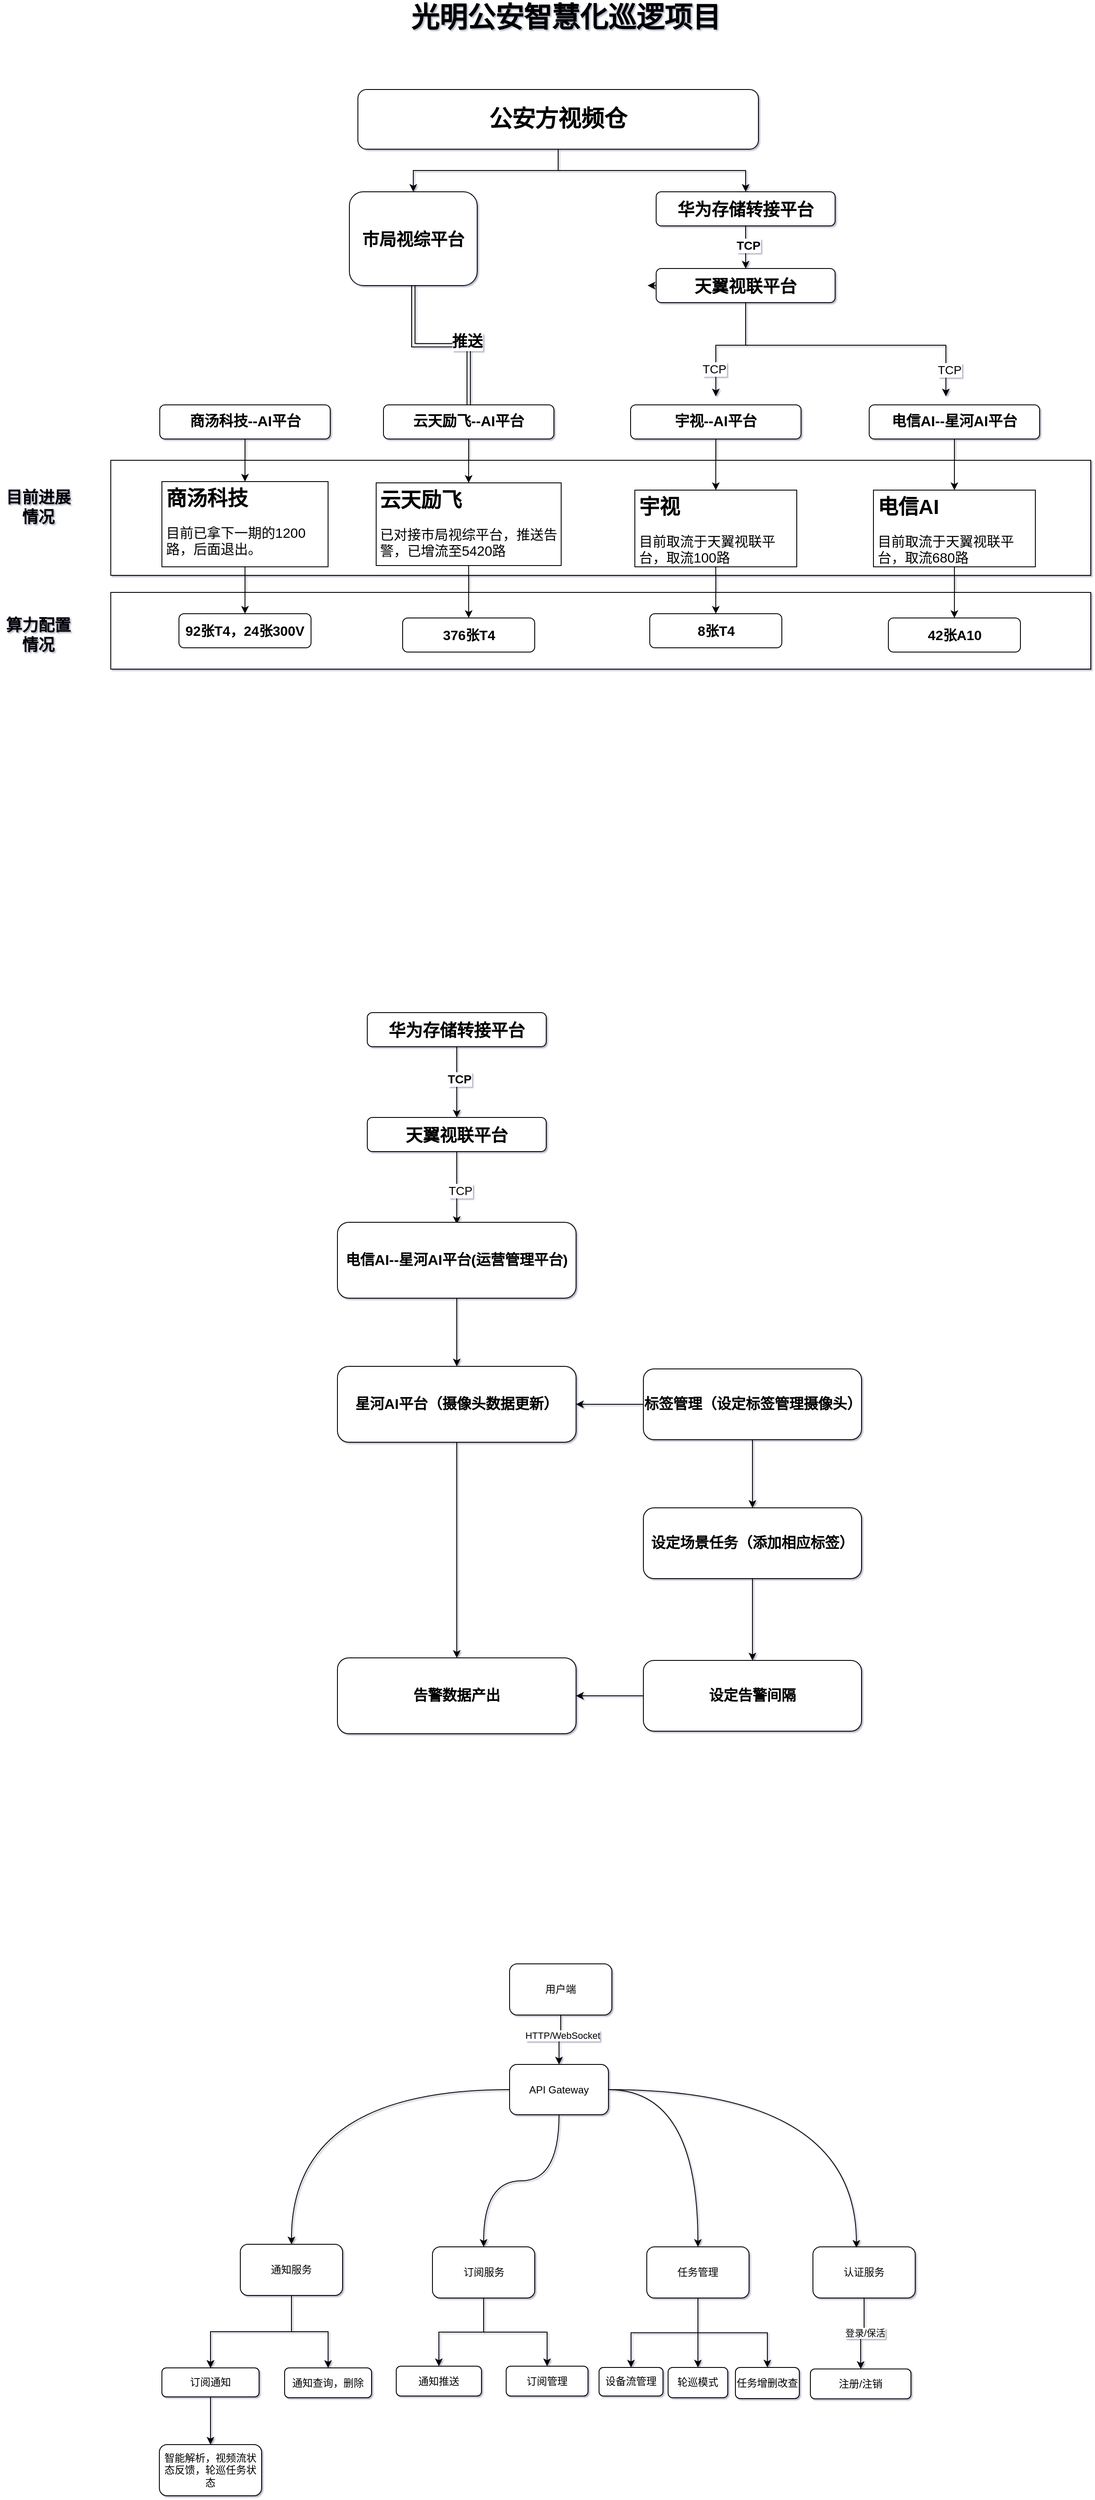 <mxfile version="26.2.14">
  <diagram name="第 1 页" id="-FlQ6AyEJ20d0pfmZKjM">
    <mxGraphModel dx="2158" dy="788" grid="0" gridSize="10" guides="1" tooltips="1" connect="1" arrows="1" fold="1" page="1" pageScale="1" pageWidth="827" pageHeight="1169" background="none" math="0" shadow="1">
      <root>
        <mxCell id="0" />
        <mxCell id="1" parent="0" />
        <mxCell id="sZ54RUxfmfb3yY-tl8Xp-23" value="" style="rounded=0;whiteSpace=wrap;html=1;" parent="1" vertex="1">
          <mxGeometry x="-120" y="595" width="1150" height="135" as="geometry" />
        </mxCell>
        <mxCell id="sZ54RUxfmfb3yY-tl8Xp-20" value="" style="rounded=0;whiteSpace=wrap;html=1;" parent="1" vertex="1">
          <mxGeometry x="-120" y="750" width="1150" height="90" as="geometry" />
        </mxCell>
        <mxCell id="sZ54RUxfmfb3yY-tl8Xp-1" value="&lt;b&gt;&lt;font style=&quot;font-size: 33px;&quot;&gt;光明公安智慧化巡逻项目&lt;/font&gt;&lt;/b&gt;" style="text;html=1;strokeColor=none;fillColor=none;align=center;verticalAlign=middle;whiteSpace=wrap;rounded=0;" parent="1" vertex="1">
          <mxGeometry x="124" y="60" width="580" height="30" as="geometry" />
        </mxCell>
        <mxCell id="sZ54RUxfmfb3yY-tl8Xp-39" style="edgeStyle=orthogonalEdgeStyle;rounded=0;orthogonalLoop=1;jettySize=auto;html=1;entryX=0.5;entryY=0;entryDx=0;entryDy=0;" parent="1" source="sZ54RUxfmfb3yY-tl8Xp-2" target="sZ54RUxfmfb3yY-tl8Xp-3" edge="1">
          <mxGeometry relative="1" as="geometry" />
        </mxCell>
        <mxCell id="sZ54RUxfmfb3yY-tl8Xp-40" style="edgeStyle=orthogonalEdgeStyle;rounded=0;orthogonalLoop=1;jettySize=auto;html=1;entryX=0.5;entryY=0;entryDx=0;entryDy=0;" parent="1" source="sZ54RUxfmfb3yY-tl8Xp-2" target="sZ54RUxfmfb3yY-tl8Xp-4" edge="1">
          <mxGeometry relative="1" as="geometry" />
        </mxCell>
        <mxCell id="sZ54RUxfmfb3yY-tl8Xp-2" value="&lt;b&gt;&lt;font style=&quot;font-size: 27px;&quot;&gt;公安方视频仓&lt;br&gt;&lt;/font&gt;&lt;/b&gt;" style="rounded=1;whiteSpace=wrap;html=1;" parent="1" vertex="1">
          <mxGeometry x="170" y="160" width="470" height="70" as="geometry" />
        </mxCell>
        <mxCell id="sZ54RUxfmfb3yY-tl8Xp-45" style="edgeStyle=orthogonalEdgeStyle;rounded=0;orthogonalLoop=1;jettySize=auto;html=1;entryX=0.5;entryY=0;entryDx=0;entryDy=0;shape=link;" parent="1" source="sZ54RUxfmfb3yY-tl8Xp-3" target="sZ54RUxfmfb3yY-tl8Xp-9" edge="1">
          <mxGeometry relative="1" as="geometry" />
        </mxCell>
        <mxCell id="sZ54RUxfmfb3yY-tl8Xp-47" value="&lt;b&gt;&lt;font style=&quot;font-size: 18px;&quot;&gt;推送&lt;/font&gt;&lt;/b&gt;" style="edgeLabel;html=1;align=center;verticalAlign=middle;resizable=0;points=[];" parent="sZ54RUxfmfb3yY-tl8Xp-45" vertex="1" connectable="0">
          <mxGeometry x="0.295" y="4" relative="1" as="geometry">
            <mxPoint as="offset" />
          </mxGeometry>
        </mxCell>
        <mxCell id="sZ54RUxfmfb3yY-tl8Xp-3" value="&lt;b&gt;&lt;font style=&quot;font-size: 20px;&quot;&gt;市局视综平台&lt;/font&gt;&lt;/b&gt;" style="rounded=1;whiteSpace=wrap;html=1;" parent="1" vertex="1">
          <mxGeometry x="160" y="280" width="150" height="110" as="geometry" />
        </mxCell>
        <mxCell id="sZ54RUxfmfb3yY-tl8Xp-34" value="" style="edgeStyle=orthogonalEdgeStyle;rounded=0;orthogonalLoop=1;jettySize=auto;html=1;" parent="1" source="sZ54RUxfmfb3yY-tl8Xp-4" target="sZ54RUxfmfb3yY-tl8Xp-5" edge="1">
          <mxGeometry relative="1" as="geometry" />
        </mxCell>
        <mxCell id="sZ54RUxfmfb3yY-tl8Xp-41" value="&lt;b&gt;&lt;font style=&quot;font-size: 14px;&quot;&gt;TCP&lt;/font&gt;&lt;/b&gt;" style="edgeLabel;html=1;align=center;verticalAlign=middle;resizable=0;points=[];" parent="sZ54RUxfmfb3yY-tl8Xp-34" vertex="1" connectable="0">
          <mxGeometry x="-0.097" y="3" relative="1" as="geometry">
            <mxPoint as="offset" />
          </mxGeometry>
        </mxCell>
        <mxCell id="sZ54RUxfmfb3yY-tl8Xp-4" value="&lt;b&gt;&lt;font style=&quot;font-size: 20px;&quot;&gt;华为存储转接平台&lt;/font&gt;&lt;/b&gt;" style="rounded=1;whiteSpace=wrap;html=1;" parent="1" vertex="1">
          <mxGeometry x="520" y="280" width="210" height="40" as="geometry" />
        </mxCell>
        <mxCell id="sZ54RUxfmfb3yY-tl8Xp-35" style="edgeStyle=orthogonalEdgeStyle;rounded=0;orthogonalLoop=1;jettySize=auto;html=1;" parent="1" source="sZ54RUxfmfb3yY-tl8Xp-5" edge="1">
          <mxGeometry relative="1" as="geometry">
            <mxPoint x="590" y="520" as="targetPoint" />
            <Array as="points">
              <mxPoint x="625" y="460" />
              <mxPoint x="590" y="460" />
            </Array>
          </mxGeometry>
        </mxCell>
        <mxCell id="sZ54RUxfmfb3yY-tl8Xp-42" value="&lt;font style=&quot;font-size: 14px;&quot;&gt;TCP&lt;/font&gt;" style="edgeLabel;html=1;align=center;verticalAlign=middle;resizable=0;points=[];" parent="sZ54RUxfmfb3yY-tl8Xp-35" vertex="1" connectable="0">
          <mxGeometry x="0.565" y="-2" relative="1" as="geometry">
            <mxPoint y="-1" as="offset" />
          </mxGeometry>
        </mxCell>
        <mxCell id="sZ54RUxfmfb3yY-tl8Xp-36" style="edgeStyle=orthogonalEdgeStyle;rounded=0;orthogonalLoop=1;jettySize=auto;html=1;" parent="1" source="sZ54RUxfmfb3yY-tl8Xp-5" edge="1">
          <mxGeometry relative="1" as="geometry">
            <mxPoint x="860" y="520" as="targetPoint" />
            <Array as="points">
              <mxPoint x="625" y="460" />
              <mxPoint x="860" y="460" />
            </Array>
          </mxGeometry>
        </mxCell>
        <mxCell id="sZ54RUxfmfb3yY-tl8Xp-43" value="&lt;font style=&quot;font-size: 14px;&quot;&gt;TCP&lt;/font&gt;" style="edgeLabel;html=1;align=center;verticalAlign=middle;resizable=0;points=[];" parent="sZ54RUxfmfb3yY-tl8Xp-36" vertex="1" connectable="0">
          <mxGeometry x="0.817" y="4" relative="1" as="geometry">
            <mxPoint as="offset" />
          </mxGeometry>
        </mxCell>
        <mxCell id="sZ54RUxfmfb3yY-tl8Xp-46" style="edgeStyle=orthogonalEdgeStyle;rounded=0;orthogonalLoop=1;jettySize=auto;html=1;exitX=0;exitY=0.5;exitDx=0;exitDy=0;" parent="1" source="sZ54RUxfmfb3yY-tl8Xp-5" edge="1">
          <mxGeometry relative="1" as="geometry">
            <mxPoint x="510" y="389.647" as="targetPoint" />
          </mxGeometry>
        </mxCell>
        <mxCell id="sZ54RUxfmfb3yY-tl8Xp-5" value="&lt;b&gt;&lt;font style=&quot;font-size: 20px;&quot;&gt;天翼视联平台&lt;/font&gt;&lt;/b&gt;" style="rounded=1;whiteSpace=wrap;html=1;" parent="1" vertex="1">
          <mxGeometry x="520" y="370" width="210" height="40" as="geometry" />
        </mxCell>
        <mxCell id="sZ54RUxfmfb3yY-tl8Xp-28" value="" style="edgeStyle=orthogonalEdgeStyle;rounded=0;orthogonalLoop=1;jettySize=auto;html=1;" parent="1" source="sZ54RUxfmfb3yY-tl8Xp-7" target="sZ54RUxfmfb3yY-tl8Xp-15" edge="1">
          <mxGeometry relative="1" as="geometry" />
        </mxCell>
        <mxCell id="sZ54RUxfmfb3yY-tl8Xp-7" value="&lt;b&gt;&lt;font style=&quot;font-size: 17px;&quot;&gt;电信AI--星河AI平台&lt;/font&gt;&lt;/b&gt;" style="rounded=1;whiteSpace=wrap;html=1;" parent="1" vertex="1">
          <mxGeometry x="770" y="530" width="200" height="40" as="geometry" />
        </mxCell>
        <mxCell id="sZ54RUxfmfb3yY-tl8Xp-27" value="" style="edgeStyle=orthogonalEdgeStyle;rounded=0;orthogonalLoop=1;jettySize=auto;html=1;" parent="1" source="sZ54RUxfmfb3yY-tl8Xp-8" target="sZ54RUxfmfb3yY-tl8Xp-14" edge="1">
          <mxGeometry relative="1" as="geometry" />
        </mxCell>
        <mxCell id="sZ54RUxfmfb3yY-tl8Xp-8" value="&lt;b&gt;&lt;font style=&quot;font-size: 17px;&quot;&gt;宇视--AI平台&lt;/font&gt;&lt;/b&gt;" style="rounded=1;whiteSpace=wrap;html=1;" parent="1" vertex="1">
          <mxGeometry x="490" y="530" width="200" height="40" as="geometry" />
        </mxCell>
        <mxCell id="sZ54RUxfmfb3yY-tl8Xp-26" value="" style="edgeStyle=orthogonalEdgeStyle;rounded=0;orthogonalLoop=1;jettySize=auto;html=1;" parent="1" source="sZ54RUxfmfb3yY-tl8Xp-9" target="sZ54RUxfmfb3yY-tl8Xp-13" edge="1">
          <mxGeometry relative="1" as="geometry" />
        </mxCell>
        <mxCell id="sZ54RUxfmfb3yY-tl8Xp-9" value="&lt;b style=&quot;border-color: var(--border-color);&quot;&gt;&lt;font style=&quot;border-color: var(--border-color); font-size: 17px;&quot;&gt;云天励飞--AI平台&lt;/font&gt;&lt;/b&gt;" style="rounded=1;whiteSpace=wrap;html=1;" parent="1" vertex="1">
          <mxGeometry x="200" y="530" width="200" height="40" as="geometry" />
        </mxCell>
        <mxCell id="sZ54RUxfmfb3yY-tl8Xp-25" style="edgeStyle=orthogonalEdgeStyle;rounded=0;orthogonalLoop=1;jettySize=auto;html=1;entryX=0.5;entryY=0;entryDx=0;entryDy=0;" parent="1" source="sZ54RUxfmfb3yY-tl8Xp-10" target="sZ54RUxfmfb3yY-tl8Xp-11" edge="1">
          <mxGeometry relative="1" as="geometry" />
        </mxCell>
        <mxCell id="sZ54RUxfmfb3yY-tl8Xp-10" value="&lt;b style=&quot;border-color: var(--border-color);&quot;&gt;&lt;font style=&quot;border-color: var(--border-color); font-size: 17px;&quot;&gt;商汤科技--AI平台&lt;/font&gt;&lt;/b&gt;" style="rounded=1;whiteSpace=wrap;html=1;" parent="1" vertex="1">
          <mxGeometry x="-62.5" y="530" width="200" height="40" as="geometry" />
        </mxCell>
        <mxCell id="sZ54RUxfmfb3yY-tl8Xp-30" value="" style="edgeStyle=orthogonalEdgeStyle;rounded=0;orthogonalLoop=1;jettySize=auto;html=1;" parent="1" source="sZ54RUxfmfb3yY-tl8Xp-11" target="sZ54RUxfmfb3yY-tl8Xp-19" edge="1">
          <mxGeometry relative="1" as="geometry" />
        </mxCell>
        <mxCell id="sZ54RUxfmfb3yY-tl8Xp-11" value="&lt;h1&gt;商汤科技&lt;/h1&gt;&lt;p&gt;&lt;font style=&quot;font-size: 16px;&quot;&gt;目前已拿下一期的1200路，后面退出。&lt;/font&gt;&lt;/p&gt;" style="text;html=1;strokeColor=default;fillColor=none;spacing=5;spacingTop=-20;whiteSpace=wrap;overflow=hidden;rounded=0;" parent="1" vertex="1">
          <mxGeometry x="-60" y="620" width="195" height="100" as="geometry" />
        </mxCell>
        <mxCell id="sZ54RUxfmfb3yY-tl8Xp-31" value="" style="edgeStyle=orthogonalEdgeStyle;rounded=0;orthogonalLoop=1;jettySize=auto;html=1;" parent="1" source="sZ54RUxfmfb3yY-tl8Xp-13" target="sZ54RUxfmfb3yY-tl8Xp-16" edge="1">
          <mxGeometry relative="1" as="geometry" />
        </mxCell>
        <mxCell id="sZ54RUxfmfb3yY-tl8Xp-13" value="&lt;h1&gt;云天励飞&lt;/h1&gt;&lt;p&gt;&lt;font style=&quot;font-size: 16px;&quot;&gt;已对接市局视综平台，推送告警，已增流至5420路&lt;/font&gt;&lt;/p&gt;" style="text;html=1;strokeColor=default;fillColor=none;spacing=5;spacingTop=-20;whiteSpace=wrap;overflow=hidden;rounded=0;" parent="1" vertex="1">
          <mxGeometry x="191.44" y="621.5" width="217.12" height="97" as="geometry" />
        </mxCell>
        <mxCell id="sZ54RUxfmfb3yY-tl8Xp-32" value="" style="edgeStyle=orthogonalEdgeStyle;rounded=0;orthogonalLoop=1;jettySize=auto;html=1;" parent="1" source="sZ54RUxfmfb3yY-tl8Xp-14" target="sZ54RUxfmfb3yY-tl8Xp-17" edge="1">
          <mxGeometry relative="1" as="geometry" />
        </mxCell>
        <mxCell id="sZ54RUxfmfb3yY-tl8Xp-14" value="&lt;h1&gt;宇视&lt;/h1&gt;&lt;p&gt;&lt;font style=&quot;font-size: 16px;&quot;&gt;目前取流于天翼视联平台，取流100路&lt;/font&gt;&lt;/p&gt;" style="text;html=1;strokeColor=default;fillColor=none;spacing=5;spacingTop=-20;whiteSpace=wrap;overflow=hidden;rounded=0;" parent="1" vertex="1">
          <mxGeometry x="495" y="630" width="190" height="90" as="geometry" />
        </mxCell>
        <mxCell id="sZ54RUxfmfb3yY-tl8Xp-33" value="" style="edgeStyle=orthogonalEdgeStyle;rounded=0;orthogonalLoop=1;jettySize=auto;html=1;" parent="1" source="sZ54RUxfmfb3yY-tl8Xp-15" target="sZ54RUxfmfb3yY-tl8Xp-18" edge="1">
          <mxGeometry relative="1" as="geometry" />
        </mxCell>
        <mxCell id="sZ54RUxfmfb3yY-tl8Xp-15" value="&lt;h1&gt;电信AI&lt;/h1&gt;&lt;p&gt;&lt;font style=&quot;font-size: 16px;&quot;&gt;目前取流于天翼视联平台，取流680路&lt;/font&gt;&lt;/p&gt;" style="text;html=1;strokeColor=default;fillColor=none;spacing=5;spacingTop=-20;whiteSpace=wrap;overflow=hidden;rounded=0;" parent="1" vertex="1">
          <mxGeometry x="775" y="630" width="190" height="90" as="geometry" />
        </mxCell>
        <mxCell id="sZ54RUxfmfb3yY-tl8Xp-16" value="&lt;font style=&quot;font-size: 16px;&quot;&gt;&lt;b&gt;376张T4&lt;/b&gt;&lt;/font&gt;" style="rounded=1;whiteSpace=wrap;html=1;" parent="1" vertex="1">
          <mxGeometry x="222.5" y="780" width="155" height="40" as="geometry" />
        </mxCell>
        <mxCell id="sZ54RUxfmfb3yY-tl8Xp-17" value="&lt;span style=&quot;font-size: 16px;&quot;&gt;&lt;b&gt;8张T4&lt;/b&gt;&lt;/span&gt;" style="rounded=1;whiteSpace=wrap;html=1;" parent="1" vertex="1">
          <mxGeometry x="512.5" y="775" width="155" height="40" as="geometry" />
        </mxCell>
        <mxCell id="sZ54RUxfmfb3yY-tl8Xp-18" value="&lt;font style=&quot;font-size: 16px;&quot;&gt;&lt;b&gt;42张A10&lt;/b&gt;&lt;/font&gt;" style="rounded=1;whiteSpace=wrap;html=1;" parent="1" vertex="1">
          <mxGeometry x="792.5" y="780" width="155" height="40" as="geometry" />
        </mxCell>
        <mxCell id="sZ54RUxfmfb3yY-tl8Xp-19" value="&lt;font style=&quot;font-size: 16px;&quot;&gt;&lt;b&gt;92张T4，24张300V&lt;/b&gt;&lt;/font&gt;" style="rounded=1;whiteSpace=wrap;html=1;" parent="1" vertex="1">
          <mxGeometry x="-40" y="775" width="155" height="40" as="geometry" />
        </mxCell>
        <mxCell id="sZ54RUxfmfb3yY-tl8Xp-21" value="&lt;b&gt;&lt;font style=&quot;font-size: 19px;&quot;&gt;算力配置情况&lt;/font&gt;&lt;/b&gt;" style="text;html=1;strokeColor=none;fillColor=none;align=center;verticalAlign=middle;whiteSpace=wrap;rounded=0;" parent="1" vertex="1">
          <mxGeometry x="-250" y="760" width="90" height="80" as="geometry" />
        </mxCell>
        <mxCell id="sZ54RUxfmfb3yY-tl8Xp-22" value="&lt;b&gt;&lt;font style=&quot;font-size: 19px;&quot;&gt;目前进展情况&lt;/font&gt;&lt;/b&gt;" style="text;html=1;strokeColor=none;fillColor=none;align=center;verticalAlign=middle;whiteSpace=wrap;rounded=0;" parent="1" vertex="1">
          <mxGeometry x="-250" y="610" width="90" height="80" as="geometry" />
        </mxCell>
        <mxCell id="9VAvsyy-LS5YoOSh_LqK-45" value="" style="edgeStyle=orthogonalEdgeStyle;rounded=0;orthogonalLoop=1;jettySize=auto;html=1;" parent="1" source="9VAvsyy-LS5YoOSh_LqK-47" target="9VAvsyy-LS5YoOSh_LqK-53" edge="1">
          <mxGeometry relative="1" as="geometry" />
        </mxCell>
        <mxCell id="9VAvsyy-LS5YoOSh_LqK-46" value="&lt;b&gt;&lt;font style=&quot;font-size: 14px;&quot;&gt;TCP&lt;/font&gt;&lt;/b&gt;" style="edgeLabel;html=1;align=center;verticalAlign=middle;resizable=0;points=[];" parent="9VAvsyy-LS5YoOSh_LqK-45" vertex="1" connectable="0">
          <mxGeometry x="-0.097" y="3" relative="1" as="geometry">
            <mxPoint as="offset" />
          </mxGeometry>
        </mxCell>
        <mxCell id="9VAvsyy-LS5YoOSh_LqK-47" value="&lt;b&gt;&lt;font style=&quot;font-size: 20px;&quot;&gt;华为存储转接平台&lt;/font&gt;&lt;/b&gt;" style="rounded=1;whiteSpace=wrap;html=1;" parent="1" vertex="1">
          <mxGeometry x="181" y="1243" width="210" height="40" as="geometry" />
        </mxCell>
        <mxCell id="9VAvsyy-LS5YoOSh_LqK-50" style="edgeStyle=orthogonalEdgeStyle;rounded=0;orthogonalLoop=1;jettySize=auto;html=1;" parent="1" source="9VAvsyy-LS5YoOSh_LqK-53" edge="1">
          <mxGeometry relative="1" as="geometry">
            <mxPoint x="286" y="1491" as="targetPoint" />
            <Array as="points">
              <mxPoint x="286" y="1483" />
            </Array>
          </mxGeometry>
        </mxCell>
        <mxCell id="9VAvsyy-LS5YoOSh_LqK-51" value="&lt;font style=&quot;font-size: 14px;&quot;&gt;TCP&lt;/font&gt;" style="edgeLabel;html=1;align=center;verticalAlign=middle;resizable=0;points=[];" parent="9VAvsyy-LS5YoOSh_LqK-50" vertex="1" connectable="0">
          <mxGeometry x="0.817" y="4" relative="1" as="geometry">
            <mxPoint y="-31" as="offset" />
          </mxGeometry>
        </mxCell>
        <mxCell id="9VAvsyy-LS5YoOSh_LqK-53" value="&lt;b&gt;&lt;font style=&quot;font-size: 20px;&quot;&gt;天翼视联平台&lt;/font&gt;&lt;/b&gt;" style="rounded=1;whiteSpace=wrap;html=1;" parent="1" vertex="1">
          <mxGeometry x="181" y="1366" width="210" height="40" as="geometry" />
        </mxCell>
        <mxCell id="9VAvsyy-LS5YoOSh_LqK-57" value="" style="edgeStyle=orthogonalEdgeStyle;rounded=0;orthogonalLoop=1;jettySize=auto;html=1;" parent="1" source="9VAvsyy-LS5YoOSh_LqK-54" target="9VAvsyy-LS5YoOSh_LqK-56" edge="1">
          <mxGeometry relative="1" as="geometry" />
        </mxCell>
        <mxCell id="9VAvsyy-LS5YoOSh_LqK-54" value="&lt;b&gt;&lt;font style=&quot;font-size: 17px;&quot;&gt;电信AI--星河AI平台(运营管理平台)&lt;/font&gt;&lt;/b&gt;" style="rounded=1;whiteSpace=wrap;html=1;" parent="1" vertex="1">
          <mxGeometry x="146" y="1489" width="280" height="89" as="geometry" />
        </mxCell>
        <mxCell id="9VAvsyy-LS5YoOSh_LqK-67" value="" style="edgeStyle=orthogonalEdgeStyle;rounded=0;orthogonalLoop=1;jettySize=auto;html=1;" parent="1" source="9VAvsyy-LS5YoOSh_LqK-56" target="9VAvsyy-LS5YoOSh_LqK-66" edge="1">
          <mxGeometry relative="1" as="geometry" />
        </mxCell>
        <mxCell id="9VAvsyy-LS5YoOSh_LqK-56" value="&lt;span style=&quot;font-size: 17px;&quot;&gt;&lt;b&gt;星河AI平台（摄像头数据更新）&lt;/b&gt;&lt;/span&gt;" style="rounded=1;whiteSpace=wrap;html=1;" parent="1" vertex="1">
          <mxGeometry x="146" y="1658" width="280" height="89" as="geometry" />
        </mxCell>
        <mxCell id="9VAvsyy-LS5YoOSh_LqK-61" value="" style="edgeStyle=orthogonalEdgeStyle;rounded=0;orthogonalLoop=1;jettySize=auto;html=1;" parent="1" source="9VAvsyy-LS5YoOSh_LqK-60" target="9VAvsyy-LS5YoOSh_LqK-56" edge="1">
          <mxGeometry relative="1" as="geometry" />
        </mxCell>
        <mxCell id="9VAvsyy-LS5YoOSh_LqK-63" value="" style="edgeStyle=orthogonalEdgeStyle;rounded=0;orthogonalLoop=1;jettySize=auto;html=1;" parent="1" source="9VAvsyy-LS5YoOSh_LqK-60" target="9VAvsyy-LS5YoOSh_LqK-62" edge="1">
          <mxGeometry relative="1" as="geometry" />
        </mxCell>
        <mxCell id="9VAvsyy-LS5YoOSh_LqK-60" value="&lt;span style=&quot;font-size: 17px;&quot;&gt;&lt;b&gt;标签管理（设定标签管理摄像头）&lt;/b&gt;&lt;/span&gt;" style="rounded=1;whiteSpace=wrap;html=1;" parent="1" vertex="1">
          <mxGeometry x="505" y="1661" width="256" height="83" as="geometry" />
        </mxCell>
        <mxCell id="9VAvsyy-LS5YoOSh_LqK-65" value="" style="edgeStyle=orthogonalEdgeStyle;rounded=0;orthogonalLoop=1;jettySize=auto;html=1;" parent="1" source="9VAvsyy-LS5YoOSh_LqK-62" target="9VAvsyy-LS5YoOSh_LqK-64" edge="1">
          <mxGeometry relative="1" as="geometry" />
        </mxCell>
        <mxCell id="9VAvsyy-LS5YoOSh_LqK-62" value="&lt;span style=&quot;font-size: 17px;&quot;&gt;&lt;b&gt;设定场景任务（添加相应标签）&lt;/b&gt;&lt;/span&gt;" style="rounded=1;whiteSpace=wrap;html=1;" parent="1" vertex="1">
          <mxGeometry x="505" y="1824" width="256" height="83" as="geometry" />
        </mxCell>
        <mxCell id="9VAvsyy-LS5YoOSh_LqK-68" value="" style="edgeStyle=orthogonalEdgeStyle;rounded=0;orthogonalLoop=1;jettySize=auto;html=1;" parent="1" source="9VAvsyy-LS5YoOSh_LqK-64" target="9VAvsyy-LS5YoOSh_LqK-66" edge="1">
          <mxGeometry relative="1" as="geometry" />
        </mxCell>
        <mxCell id="9VAvsyy-LS5YoOSh_LqK-64" value="&lt;span style=&quot;font-size: 17px;&quot;&gt;&lt;b&gt;设定告警间隔&lt;/b&gt;&lt;/span&gt;" style="rounded=1;whiteSpace=wrap;html=1;" parent="1" vertex="1">
          <mxGeometry x="505" y="2003" width="256" height="83" as="geometry" />
        </mxCell>
        <mxCell id="9VAvsyy-LS5YoOSh_LqK-66" value="&lt;span style=&quot;font-size: 17px;&quot;&gt;&lt;b&gt;告警数据产出&lt;/b&gt;&lt;/span&gt;" style="rounded=1;whiteSpace=wrap;html=1;" parent="1" vertex="1">
          <mxGeometry x="146" y="2000" width="280" height="89" as="geometry" />
        </mxCell>
        <mxCell id="dSR3jNI2SDN-VHp2QSge-4" value="" style="edgeStyle=orthogonalEdgeStyle;rounded=0;orthogonalLoop=1;jettySize=auto;html=1;" edge="1" parent="1" source="dSR3jNI2SDN-VHp2QSge-1" target="dSR3jNI2SDN-VHp2QSge-3">
          <mxGeometry relative="1" as="geometry" />
        </mxCell>
        <mxCell id="dSR3jNI2SDN-VHp2QSge-5" value="HTTP/WebSocket" style="edgeLabel;html=1;align=center;verticalAlign=middle;resizable=0;points=[];" vertex="1" connectable="0" parent="dSR3jNI2SDN-VHp2QSge-4">
          <mxGeometry x="-0.225" y="2" relative="1" as="geometry">
            <mxPoint as="offset" />
          </mxGeometry>
        </mxCell>
        <mxCell id="dSR3jNI2SDN-VHp2QSge-1" value="用户端" style="rounded=1;whiteSpace=wrap;html=1;" vertex="1" parent="1">
          <mxGeometry x="348" y="2359" width="120" height="60" as="geometry" />
        </mxCell>
        <mxCell id="dSR3jNI2SDN-VHp2QSge-21" style="edgeStyle=orthogonalEdgeStyle;rounded=0;orthogonalLoop=1;jettySize=auto;html=1;entryX=0.5;entryY=0;entryDx=0;entryDy=0;curved=1;" edge="1" parent="1" source="dSR3jNI2SDN-VHp2QSge-3" target="dSR3jNI2SDN-VHp2QSge-7">
          <mxGeometry relative="1" as="geometry" />
        </mxCell>
        <mxCell id="dSR3jNI2SDN-VHp2QSge-38" style="edgeStyle=orthogonalEdgeStyle;rounded=0;orthogonalLoop=1;jettySize=auto;html=1;curved=1;" edge="1" parent="1" source="dSR3jNI2SDN-VHp2QSge-3" target="dSR3jNI2SDN-VHp2QSge-17">
          <mxGeometry relative="1" as="geometry" />
        </mxCell>
        <mxCell id="dSR3jNI2SDN-VHp2QSge-39" style="edgeStyle=orthogonalEdgeStyle;rounded=0;orthogonalLoop=1;jettySize=auto;html=1;entryX=0.5;entryY=0;entryDx=0;entryDy=0;curved=1;" edge="1" parent="1" source="dSR3jNI2SDN-VHp2QSge-3" target="dSR3jNI2SDN-VHp2QSge-9">
          <mxGeometry relative="1" as="geometry" />
        </mxCell>
        <mxCell id="dSR3jNI2SDN-VHp2QSge-3" value="API Gateway" style="whiteSpace=wrap;html=1;rounded=1;" vertex="1" parent="1">
          <mxGeometry x="348" y="2477" width="116" height="59" as="geometry" />
        </mxCell>
        <mxCell id="dSR3jNI2SDN-VHp2QSge-23" value="" style="edgeStyle=orthogonalEdgeStyle;rounded=0;orthogonalLoop=1;jettySize=auto;html=1;" edge="1" parent="1" source="dSR3jNI2SDN-VHp2QSge-7" target="dSR3jNI2SDN-VHp2QSge-22">
          <mxGeometry relative="1" as="geometry" />
        </mxCell>
        <mxCell id="dSR3jNI2SDN-VHp2QSge-24" value="" style="edgeStyle=orthogonalEdgeStyle;rounded=0;orthogonalLoop=1;jettySize=auto;html=1;" edge="1" parent="1" source="dSR3jNI2SDN-VHp2QSge-7" target="dSR3jNI2SDN-VHp2QSge-22">
          <mxGeometry relative="1" as="geometry" />
        </mxCell>
        <mxCell id="dSR3jNI2SDN-VHp2QSge-26" style="edgeStyle=orthogonalEdgeStyle;rounded=0;orthogonalLoop=1;jettySize=auto;html=1;entryX=0.5;entryY=0;entryDx=0;entryDy=0;" edge="1" parent="1" source="dSR3jNI2SDN-VHp2QSge-7" target="dSR3jNI2SDN-VHp2QSge-25">
          <mxGeometry relative="1" as="geometry" />
        </mxCell>
        <mxCell id="dSR3jNI2SDN-VHp2QSge-7" value="通知服务" style="whiteSpace=wrap;html=1;rounded=1;" vertex="1" parent="1">
          <mxGeometry x="32" y="2688" width="120" height="60" as="geometry" />
        </mxCell>
        <mxCell id="dSR3jNI2SDN-VHp2QSge-28" value="" style="edgeStyle=orthogonalEdgeStyle;rounded=0;orthogonalLoop=1;jettySize=auto;html=1;" edge="1" parent="1" source="dSR3jNI2SDN-VHp2QSge-9" target="dSR3jNI2SDN-VHp2QSge-27">
          <mxGeometry relative="1" as="geometry" />
        </mxCell>
        <mxCell id="dSR3jNI2SDN-VHp2QSge-33" style="edgeStyle=orthogonalEdgeStyle;rounded=0;orthogonalLoop=1;jettySize=auto;html=1;" edge="1" parent="1" source="dSR3jNI2SDN-VHp2QSge-9" target="dSR3jNI2SDN-VHp2QSge-31">
          <mxGeometry relative="1" as="geometry" />
        </mxCell>
        <mxCell id="dSR3jNI2SDN-VHp2QSge-9" value="订阅服务" style="whiteSpace=wrap;html=1;rounded=1;" vertex="1" parent="1">
          <mxGeometry x="257.5" y="2691" width="120" height="60" as="geometry" />
        </mxCell>
        <mxCell id="dSR3jNI2SDN-VHp2QSge-46" value="" style="edgeStyle=orthogonalEdgeStyle;rounded=0;orthogonalLoop=1;jettySize=auto;html=1;" edge="1" parent="1" source="dSR3jNI2SDN-VHp2QSge-14" target="dSR3jNI2SDN-VHp2QSge-45">
          <mxGeometry relative="1" as="geometry" />
        </mxCell>
        <mxCell id="dSR3jNI2SDN-VHp2QSge-47" value="登录/保活" style="edgeLabel;html=1;align=center;verticalAlign=middle;resizable=0;points=[];" vertex="1" connectable="0" parent="dSR3jNI2SDN-VHp2QSge-46">
          <mxGeometry x="-0.071" y="1" relative="1" as="geometry">
            <mxPoint as="offset" />
          </mxGeometry>
        </mxCell>
        <mxCell id="dSR3jNI2SDN-VHp2QSge-14" value="认证服务" style="whiteSpace=wrap;html=1;rounded=1;" vertex="1" parent="1">
          <mxGeometry x="704" y="2691" width="120" height="60" as="geometry" />
        </mxCell>
        <mxCell id="dSR3jNI2SDN-VHp2QSge-37" value="" style="edgeStyle=orthogonalEdgeStyle;rounded=0;orthogonalLoop=1;jettySize=auto;html=1;" edge="1" parent="1" source="dSR3jNI2SDN-VHp2QSge-17" target="dSR3jNI2SDN-VHp2QSge-36">
          <mxGeometry relative="1" as="geometry" />
        </mxCell>
        <mxCell id="dSR3jNI2SDN-VHp2QSge-42" style="edgeStyle=orthogonalEdgeStyle;rounded=0;orthogonalLoop=1;jettySize=auto;html=1;entryX=0.5;entryY=0;entryDx=0;entryDy=0;" edge="1" parent="1" source="dSR3jNI2SDN-VHp2QSge-17" target="dSR3jNI2SDN-VHp2QSge-40">
          <mxGeometry relative="1" as="geometry" />
        </mxCell>
        <mxCell id="dSR3jNI2SDN-VHp2QSge-44" style="edgeStyle=orthogonalEdgeStyle;rounded=0;orthogonalLoop=1;jettySize=auto;html=1;" edge="1" parent="1" source="dSR3jNI2SDN-VHp2QSge-17" target="dSR3jNI2SDN-VHp2QSge-41">
          <mxGeometry relative="1" as="geometry" />
        </mxCell>
        <mxCell id="dSR3jNI2SDN-VHp2QSge-17" value="任务管理" style="whiteSpace=wrap;html=1;rounded=1;" vertex="1" parent="1">
          <mxGeometry x="509" y="2691" width="120" height="60" as="geometry" />
        </mxCell>
        <mxCell id="dSR3jNI2SDN-VHp2QSge-20" style="edgeStyle=orthogonalEdgeStyle;rounded=0;orthogonalLoop=1;jettySize=auto;html=1;entryX=0.425;entryY=0.017;entryDx=0;entryDy=0;entryPerimeter=0;curved=1;" edge="1" parent="1" source="dSR3jNI2SDN-VHp2QSge-3" target="dSR3jNI2SDN-VHp2QSge-14">
          <mxGeometry relative="1" as="geometry" />
        </mxCell>
        <mxCell id="dSR3jNI2SDN-VHp2QSge-35" value="" style="edgeStyle=orthogonalEdgeStyle;rounded=0;orthogonalLoop=1;jettySize=auto;html=1;" edge="1" parent="1" source="dSR3jNI2SDN-VHp2QSge-22" target="dSR3jNI2SDN-VHp2QSge-34">
          <mxGeometry relative="1" as="geometry" />
        </mxCell>
        <mxCell id="dSR3jNI2SDN-VHp2QSge-22" value="订阅通知" style="whiteSpace=wrap;html=1;rounded=1;" vertex="1" parent="1">
          <mxGeometry x="-60" y="2833" width="114" height="34" as="geometry" />
        </mxCell>
        <mxCell id="dSR3jNI2SDN-VHp2QSge-25" value="通知查询，删除" style="whiteSpace=wrap;html=1;rounded=1;" vertex="1" parent="1">
          <mxGeometry x="84" y="2833" width="102" height="35" as="geometry" />
        </mxCell>
        <mxCell id="dSR3jNI2SDN-VHp2QSge-27" value="通知推送" style="whiteSpace=wrap;html=1;rounded=1;" vertex="1" parent="1">
          <mxGeometry x="215" y="2831" width="100" height="35" as="geometry" />
        </mxCell>
        <mxCell id="dSR3jNI2SDN-VHp2QSge-31" value="订阅管理" style="whiteSpace=wrap;html=1;rounded=1;" vertex="1" parent="1">
          <mxGeometry x="344" y="2831" width="96" height="35" as="geometry" />
        </mxCell>
        <mxCell id="dSR3jNI2SDN-VHp2QSge-34" value="智能解析，视频流状态反馈，轮巡任务状态" style="whiteSpace=wrap;html=1;rounded=1;" vertex="1" parent="1">
          <mxGeometry x="-63" y="2923" width="120" height="60" as="geometry" />
        </mxCell>
        <mxCell id="dSR3jNI2SDN-VHp2QSge-36" value="设备流管理" style="whiteSpace=wrap;html=1;rounded=1;" vertex="1" parent="1">
          <mxGeometry x="453" y="2832.5" width="75" height="33.5" as="geometry" />
        </mxCell>
        <mxCell id="dSR3jNI2SDN-VHp2QSge-40" value="轮巡模式" style="whiteSpace=wrap;html=1;rounded=1;" vertex="1" parent="1">
          <mxGeometry x="534" y="2832.5" width="70" height="35.5" as="geometry" />
        </mxCell>
        <mxCell id="dSR3jNI2SDN-VHp2QSge-41" value="任务增删改查" style="whiteSpace=wrap;html=1;rounded=1;" vertex="1" parent="1">
          <mxGeometry x="613" y="2832.5" width="75" height="36.5" as="geometry" />
        </mxCell>
        <mxCell id="dSR3jNI2SDN-VHp2QSge-45" value="注册/注销" style="whiteSpace=wrap;html=1;rounded=1;" vertex="1" parent="1">
          <mxGeometry x="701" y="2834.25" width="118" height="35" as="geometry" />
        </mxCell>
      </root>
    </mxGraphModel>
  </diagram>
</mxfile>
